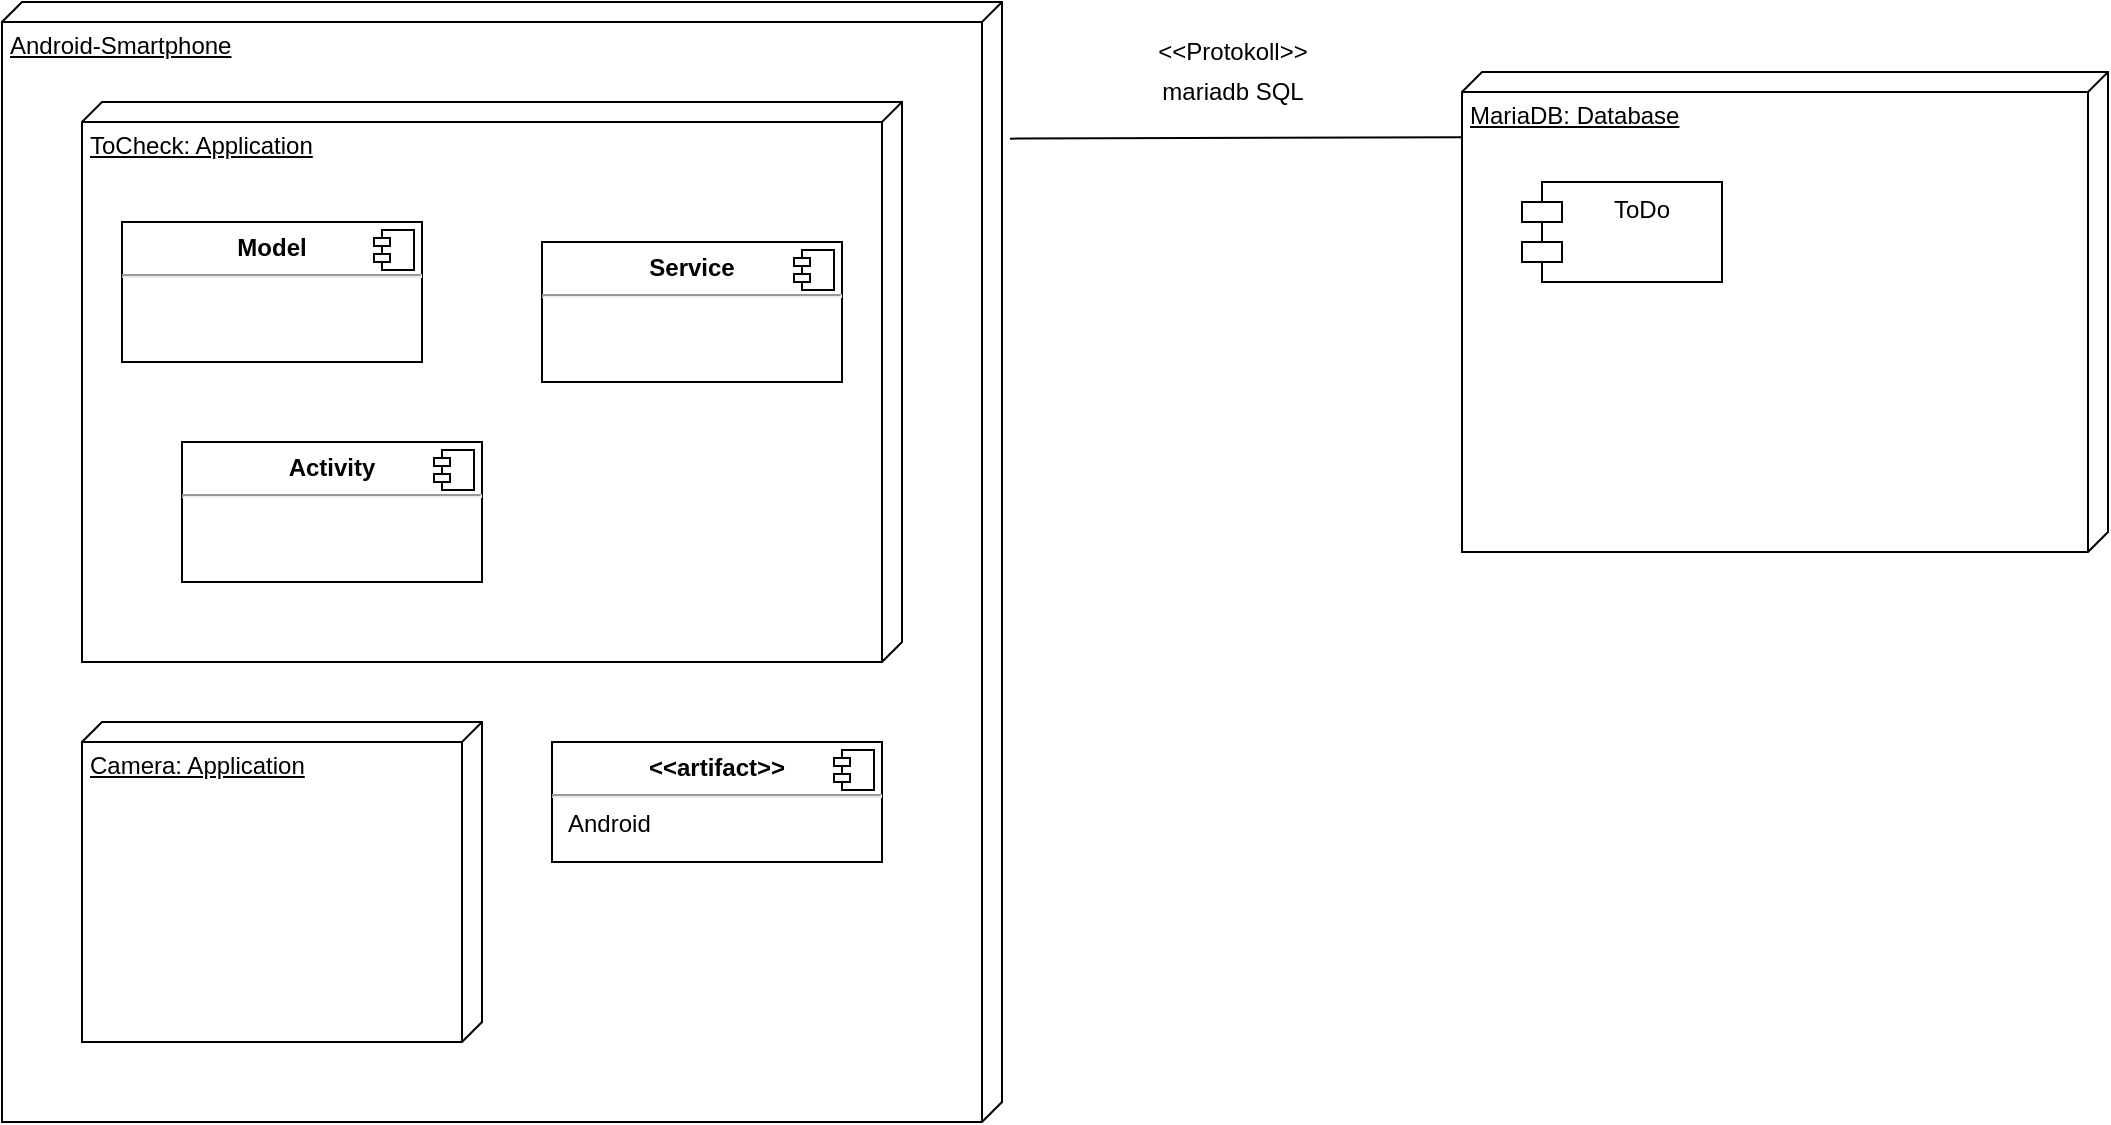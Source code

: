 <mxfile version="15.9.1" type="device"><diagram id="YTBfqNuvnKyPG7mmP2Rj" name="Page-1"><mxGraphModel dx="1483" dy="827" grid="1" gridSize="10" guides="1" tooltips="1" connect="1" arrows="1" fold="1" page="1" pageScale="1" pageWidth="827" pageHeight="1169" math="0" shadow="0"><root><mxCell id="0"/><mxCell id="1" parent="0"/><mxCell id="4sbVfycARujRFmG4KIgz-1" value="Android-Smartphone" style="verticalAlign=top;align=left;spacingTop=8;spacingLeft=2;spacingRight=12;shape=cube;size=10;direction=south;fontStyle=4;html=1;" vertex="1" parent="1"><mxGeometry x="180" y="80" width="500" height="560" as="geometry"/></mxCell><mxCell id="4sbVfycARujRFmG4KIgz-2" value="ToCheck: Application" style="verticalAlign=top;align=left;spacingTop=8;spacingLeft=2;spacingRight=12;shape=cube;size=10;direction=south;fontStyle=4;html=1;" vertex="1" parent="1"><mxGeometry x="220" y="130" width="410" height="280" as="geometry"/></mxCell><mxCell id="4sbVfycARujRFmG4KIgz-4" value="&lt;p style=&quot;margin: 0px ; margin-top: 6px ; text-align: center&quot;&gt;&lt;b&gt;Model&lt;/b&gt;&lt;/p&gt;&lt;hr&gt;&lt;p style=&quot;margin: 0px ; margin-left: 8px&quot;&gt;&lt;br&gt;&lt;/p&gt;" style="align=left;overflow=fill;html=1;dropTarget=0;" vertex="1" parent="1"><mxGeometry x="240" y="190" width="150" height="70" as="geometry"/></mxCell><mxCell id="4sbVfycARujRFmG4KIgz-5" value="" style="shape=component;jettyWidth=8;jettyHeight=4;" vertex="1" parent="4sbVfycARujRFmG4KIgz-4"><mxGeometry x="1" width="20" height="20" relative="1" as="geometry"><mxPoint x="-24" y="4" as="offset"/></mxGeometry></mxCell><mxCell id="4sbVfycARujRFmG4KIgz-6" value="&lt;p style=&quot;margin: 0px ; margin-top: 6px ; text-align: center&quot;&gt;&lt;b&gt;Service&lt;/b&gt;&lt;/p&gt;&lt;hr&gt;&lt;p style=&quot;margin: 0px ; margin-left: 8px&quot;&gt;&lt;br&gt;&lt;/p&gt;" style="align=left;overflow=fill;html=1;dropTarget=0;" vertex="1" parent="1"><mxGeometry x="450" y="200" width="150" height="70" as="geometry"/></mxCell><mxCell id="4sbVfycARujRFmG4KIgz-7" value="" style="shape=component;jettyWidth=8;jettyHeight=4;" vertex="1" parent="4sbVfycARujRFmG4KIgz-6"><mxGeometry x="1" width="20" height="20" relative="1" as="geometry"><mxPoint x="-24" y="4" as="offset"/></mxGeometry></mxCell><mxCell id="4sbVfycARujRFmG4KIgz-8" value="MariaDB: Database" style="verticalAlign=top;align=left;spacingTop=8;spacingLeft=2;spacingRight=12;shape=cube;size=10;direction=south;fontStyle=4;html=1;" vertex="1" parent="1"><mxGeometry x="910" y="115" width="323" height="240" as="geometry"/></mxCell><mxCell id="4sbVfycARujRFmG4KIgz-10" value="" style="endArrow=none;html=1;rounded=0;entryX=0.136;entryY=1.001;entryDx=0;entryDy=0;entryPerimeter=0;exitX=0.122;exitY=-0.008;exitDx=0;exitDy=0;exitPerimeter=0;" edge="1" parent="1" source="4sbVfycARujRFmG4KIgz-1" target="4sbVfycARujRFmG4KIgz-8"><mxGeometry width="50" height="50" relative="1" as="geometry"><mxPoint x="710" y="330" as="sourcePoint"/><mxPoint x="760" y="280" as="targetPoint"/></mxGeometry></mxCell><mxCell id="4sbVfycARujRFmG4KIgz-11" value="&amp;lt;&amp;lt;Protokoll&amp;gt;&amp;gt;" style="text;html=1;align=center;verticalAlign=middle;resizable=0;points=[];autosize=1;strokeColor=none;fillColor=none;" vertex="1" parent="1"><mxGeometry x="750" y="95" width="90" height="20" as="geometry"/></mxCell><mxCell id="4sbVfycARujRFmG4KIgz-12" value="mariadb SQL" style="text;html=1;align=center;verticalAlign=middle;resizable=0;points=[];autosize=1;strokeColor=none;fillColor=none;" vertex="1" parent="1"><mxGeometry x="750" y="115" width="90" height="20" as="geometry"/></mxCell><mxCell id="4sbVfycARujRFmG4KIgz-14" value="&lt;p style=&quot;margin: 0px ; margin-top: 6px ; text-align: center&quot;&gt;&lt;b&gt;Activity&lt;/b&gt;&lt;/p&gt;&lt;hr&gt;&lt;p style=&quot;margin: 0px ; margin-left: 8px&quot;&gt;&lt;br&gt;&lt;/p&gt;" style="align=left;overflow=fill;html=1;dropTarget=0;" vertex="1" parent="1"><mxGeometry x="270" y="300" width="150" height="70" as="geometry"/></mxCell><mxCell id="4sbVfycARujRFmG4KIgz-15" value="" style="shape=component;jettyWidth=8;jettyHeight=4;" vertex="1" parent="4sbVfycARujRFmG4KIgz-14"><mxGeometry x="1" width="20" height="20" relative="1" as="geometry"><mxPoint x="-24" y="4" as="offset"/></mxGeometry></mxCell><mxCell id="4sbVfycARujRFmG4KIgz-16" value="ToDo" style="shape=module;align=left;spacingLeft=20;align=center;verticalAlign=top;" vertex="1" parent="1"><mxGeometry x="940" y="170" width="100" height="50" as="geometry"/></mxCell><mxCell id="4sbVfycARujRFmG4KIgz-17" value="Camera: Application" style="verticalAlign=top;align=left;spacingTop=8;spacingLeft=2;spacingRight=12;shape=cube;size=10;direction=south;fontStyle=4;html=1;" vertex="1" parent="1"><mxGeometry x="220" y="440" width="200" height="160" as="geometry"/></mxCell><mxCell id="4sbVfycARujRFmG4KIgz-18" value="&lt;p style=&quot;margin: 0px ; margin-top: 6px ; text-align: center&quot;&gt;&lt;b&gt;&amp;lt;&amp;lt;artifact&amp;gt;&amp;gt;&lt;/b&gt;&lt;/p&gt;&lt;hr&gt;&lt;p style=&quot;margin: 0px ; margin-left: 8px&quot;&gt;Android&lt;/p&gt;" style="align=left;overflow=fill;html=1;dropTarget=0;" vertex="1" parent="1"><mxGeometry x="455" y="450" width="165" height="60" as="geometry"/></mxCell><mxCell id="4sbVfycARujRFmG4KIgz-19" value="" style="shape=component;jettyWidth=8;jettyHeight=4;" vertex="1" parent="4sbVfycARujRFmG4KIgz-18"><mxGeometry x="1" width="20" height="20" relative="1" as="geometry"><mxPoint x="-24" y="4" as="offset"/></mxGeometry></mxCell></root></mxGraphModel></diagram></mxfile>